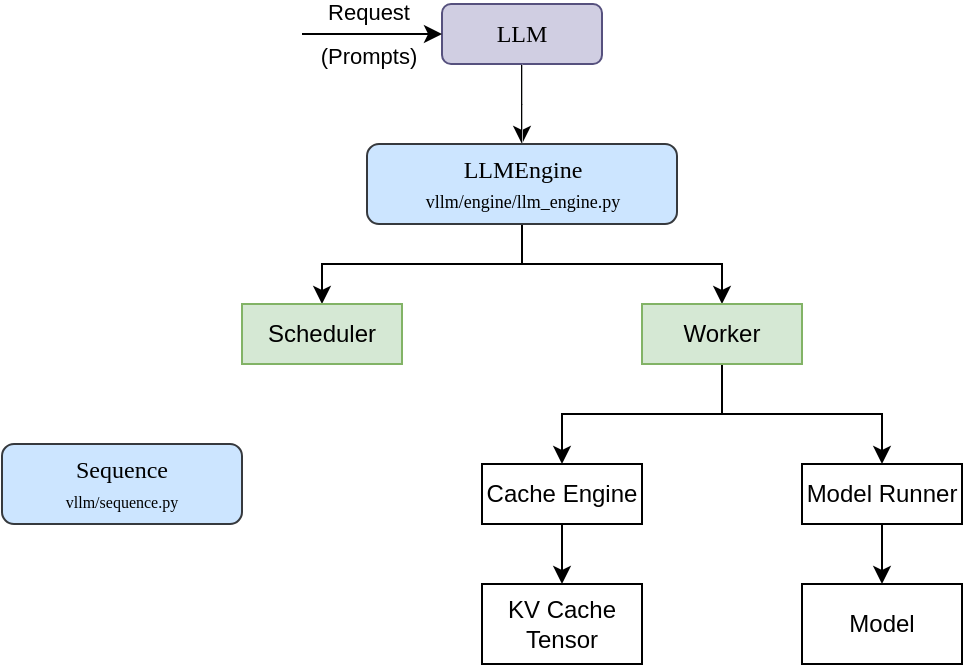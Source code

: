 <mxfile version="26.1.0">
  <diagram name="Page-1" id="SSLRx67USiJ1IcHURwMc">
    <mxGraphModel dx="989" dy="532" grid="1" gridSize="10" guides="1" tooltips="1" connect="1" arrows="1" fold="1" page="1" pageScale="1" pageWidth="850" pageHeight="1100" math="0" shadow="0">
      <root>
        <mxCell id="0" />
        <mxCell id="1" parent="0" />
        <mxCell id="zEBSnWSEaQ4R1N3L7c9Y-3" value="" style="edgeStyle=orthogonalEdgeStyle;rounded=0;orthogonalLoop=1;jettySize=auto;html=1;" parent="1" source="-i2yw_t131rXK9LqBh5y-1" target="zEBSnWSEaQ4R1N3L7c9Y-1" edge="1">
          <mxGeometry relative="1" as="geometry" />
        </mxCell>
        <mxCell id="-i2yw_t131rXK9LqBh5y-1" value="&lt;font face=&quot;Lucida Console&quot;&gt;LLM&lt;/font&gt;" style="rounded=1;whiteSpace=wrap;html=1;fillColor=#d0cee2;strokeColor=#56517e;" parent="1" vertex="1">
          <mxGeometry x="580" y="70" width="80" height="30" as="geometry" />
        </mxCell>
        <mxCell id="zEBSnWSEaQ4R1N3L7c9Y-10" style="edgeStyle=orthogonalEdgeStyle;rounded=0;orthogonalLoop=1;jettySize=auto;html=1;exitX=0.5;exitY=1;exitDx=0;exitDy=0;entryX=0.5;entryY=0;entryDx=0;entryDy=0;" parent="1" source="zEBSnWSEaQ4R1N3L7c9Y-1" target="zEBSnWSEaQ4R1N3L7c9Y-4" edge="1">
          <mxGeometry relative="1" as="geometry" />
        </mxCell>
        <mxCell id="zEBSnWSEaQ4R1N3L7c9Y-11" style="edgeStyle=orthogonalEdgeStyle;rounded=0;orthogonalLoop=1;jettySize=auto;html=1;exitX=0.5;exitY=1;exitDx=0;exitDy=0;entryX=0.5;entryY=0;entryDx=0;entryDy=0;" parent="1" source="zEBSnWSEaQ4R1N3L7c9Y-1" target="zEBSnWSEaQ4R1N3L7c9Y-5" edge="1">
          <mxGeometry relative="1" as="geometry" />
        </mxCell>
        <mxCell id="4g5b1fs8ApqR5qSgIMLV-8" value="" style="edgeStyle=orthogonalEdgeStyle;rounded=0;orthogonalLoop=1;jettySize=auto;html=1;endArrow=none;startFill=0;strokeWidth=0.5;fillColor=#eeeeee;strokeColor=light-dark(#b1b2b4, #babdc0);" edge="1" parent="1" source="zEBSnWSEaQ4R1N3L7c9Y-1" target="-i2yw_t131rXK9LqBh5y-1">
          <mxGeometry relative="1" as="geometry">
            <Array as="points">
              <mxPoint x="620" y="120" />
              <mxPoint x="620" y="120" />
            </Array>
          </mxGeometry>
        </mxCell>
        <mxCell id="zEBSnWSEaQ4R1N3L7c9Y-1" value="LLMEngine&lt;div&gt;&lt;font style=&quot;font-size: 9px;&quot;&gt;vllm/engine/llm_engine.py&lt;/font&gt;&lt;/div&gt;" style="rounded=1;whiteSpace=wrap;html=1;fillColor=#cce5ff;strokeColor=#36393d;fontFamily=Lucida Console;" parent="1" vertex="1">
          <mxGeometry x="542.5" y="140" width="155" height="40" as="geometry" />
        </mxCell>
        <mxCell id="zEBSnWSEaQ4R1N3L7c9Y-4" value="Scheduler" style="rounded=0;whiteSpace=wrap;html=1;fillColor=#d5e8d4;strokeColor=#82b366;" parent="1" vertex="1">
          <mxGeometry x="480" y="220" width="80" height="30" as="geometry" />
        </mxCell>
        <mxCell id="zEBSnWSEaQ4R1N3L7c9Y-19" style="edgeStyle=orthogonalEdgeStyle;rounded=0;orthogonalLoop=1;jettySize=auto;html=1;exitX=0.5;exitY=1;exitDx=0;exitDy=0;entryX=0.5;entryY=0;entryDx=0;entryDy=0;" parent="1" source="zEBSnWSEaQ4R1N3L7c9Y-5" target="zEBSnWSEaQ4R1N3L7c9Y-14" edge="1">
          <mxGeometry relative="1" as="geometry" />
        </mxCell>
        <mxCell id="zEBSnWSEaQ4R1N3L7c9Y-20" style="edgeStyle=orthogonalEdgeStyle;rounded=0;orthogonalLoop=1;jettySize=auto;html=1;exitX=0.5;exitY=1;exitDx=0;exitDy=0;entryX=0.5;entryY=0;entryDx=0;entryDy=0;" parent="1" source="zEBSnWSEaQ4R1N3L7c9Y-5" target="zEBSnWSEaQ4R1N3L7c9Y-17" edge="1">
          <mxGeometry relative="1" as="geometry" />
        </mxCell>
        <mxCell id="zEBSnWSEaQ4R1N3L7c9Y-5" value="Worker" style="rounded=0;whiteSpace=wrap;html=1;fillColor=#d5e8d4;strokeColor=#82b366;" parent="1" vertex="1">
          <mxGeometry x="680" y="220" width="80" height="30" as="geometry" />
        </mxCell>
        <mxCell id="zEBSnWSEaQ4R1N3L7c9Y-14" value="Cache Engine" style="rounded=0;whiteSpace=wrap;html=1;" parent="1" vertex="1">
          <mxGeometry x="600" y="300" width="80" height="30" as="geometry" />
        </mxCell>
        <mxCell id="zEBSnWSEaQ4R1N3L7c9Y-17" value="Model Runner" style="rounded=0;whiteSpace=wrap;html=1;" parent="1" vertex="1">
          <mxGeometry x="760" y="300" width="80" height="30" as="geometry" />
        </mxCell>
        <mxCell id="zEBSnWSEaQ4R1N3L7c9Y-21" value="" style="endArrow=classic;html=1;rounded=0;exitX=0.5;exitY=1;exitDx=0;exitDy=0;entryX=0.5;entryY=0;entryDx=0;entryDy=0;" parent="1" source="zEBSnWSEaQ4R1N3L7c9Y-14" target="zEBSnWSEaQ4R1N3L7c9Y-22" edge="1">
          <mxGeometry width="50" height="50" relative="1" as="geometry">
            <mxPoint x="620" y="350" as="sourcePoint" />
            <mxPoint x="640" y="380" as="targetPoint" />
          </mxGeometry>
        </mxCell>
        <mxCell id="zEBSnWSEaQ4R1N3L7c9Y-22" value="KV Cache Tensor" style="rounded=0;whiteSpace=wrap;html=1;" parent="1" vertex="1">
          <mxGeometry x="600" y="360" width="80" height="40" as="geometry" />
        </mxCell>
        <mxCell id="zEBSnWSEaQ4R1N3L7c9Y-24" value="Model" style="rounded=0;whiteSpace=wrap;html=1;" parent="1" vertex="1">
          <mxGeometry x="760" y="360" width="80" height="40" as="geometry" />
        </mxCell>
        <mxCell id="zEBSnWSEaQ4R1N3L7c9Y-25" value="" style="endArrow=classic;html=1;rounded=0;exitX=0.5;exitY=1;exitDx=0;exitDy=0;entryX=0.5;entryY=0;entryDx=0;entryDy=0;" parent="1" source="zEBSnWSEaQ4R1N3L7c9Y-17" target="zEBSnWSEaQ4R1N3L7c9Y-24" edge="1">
          <mxGeometry width="50" height="50" relative="1" as="geometry">
            <mxPoint x="650" y="340" as="sourcePoint" />
            <mxPoint x="650" y="370" as="targetPoint" />
          </mxGeometry>
        </mxCell>
        <mxCell id="4g5b1fs8ApqR5qSgIMLV-1" value="" style="endArrow=classic;html=1;rounded=0;entryX=0;entryY=0.5;entryDx=0;entryDy=0;verticalAlign=top;" edge="1" parent="1" target="-i2yw_t131rXK9LqBh5y-1">
          <mxGeometry width="50" height="50" relative="1" as="geometry">
            <mxPoint x="510" y="85" as="sourcePoint" />
            <mxPoint x="510" y="120" as="targetPoint" />
          </mxGeometry>
        </mxCell>
        <mxCell id="4g5b1fs8ApqR5qSgIMLV-4" value="Request" style="edgeLabel;html=1;align=center;verticalAlign=middle;resizable=0;points=[];" vertex="1" connectable="0" parent="4g5b1fs8ApqR5qSgIMLV-1">
          <mxGeometry relative="1" as="geometry">
            <mxPoint x="-2" y="-11" as="offset" />
          </mxGeometry>
        </mxCell>
        <mxCell id="4g5b1fs8ApqR5qSgIMLV-7" value="(Prompts)" style="edgeLabel;html=1;align=center;verticalAlign=middle;resizable=0;points=[];" vertex="1" connectable="0" parent="4g5b1fs8ApqR5qSgIMLV-1">
          <mxGeometry relative="1" as="geometry">
            <mxPoint x="-2" y="11" as="offset" />
          </mxGeometry>
        </mxCell>
        <mxCell id="4g5b1fs8ApqR5qSgIMLV-10" value="&lt;font&gt;Sequence&lt;/font&gt;&lt;div&gt;&lt;font style=&quot;font-size: 8px;&quot;&gt;vllm/sequence.py&lt;/font&gt;&lt;/div&gt;" style="rounded=1;whiteSpace=wrap;html=1;fillColor=#cce5ff;strokeColor=#36393d;fontFamily=Lucida Console;" vertex="1" parent="1">
          <mxGeometry x="360" y="290" width="120" height="40" as="geometry" />
        </mxCell>
      </root>
    </mxGraphModel>
  </diagram>
</mxfile>
